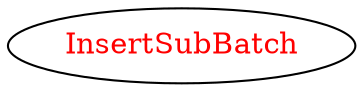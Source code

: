 digraph dependencyGraph {
 concentrate=true;
 ranksep="2.0";
 rankdir="LR"; 
 splines="ortho";
"InsertSubBatch" [fontcolor="red"];
}